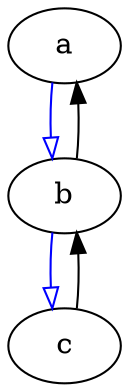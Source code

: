 digraph {
  "a";
  "b";
  "c";
a -> b["color"="blue", "arrowhead"="onormal"]
b -> a
b -> c["color"="blue", "arrowhead"="onormal"]
c -> b

}
